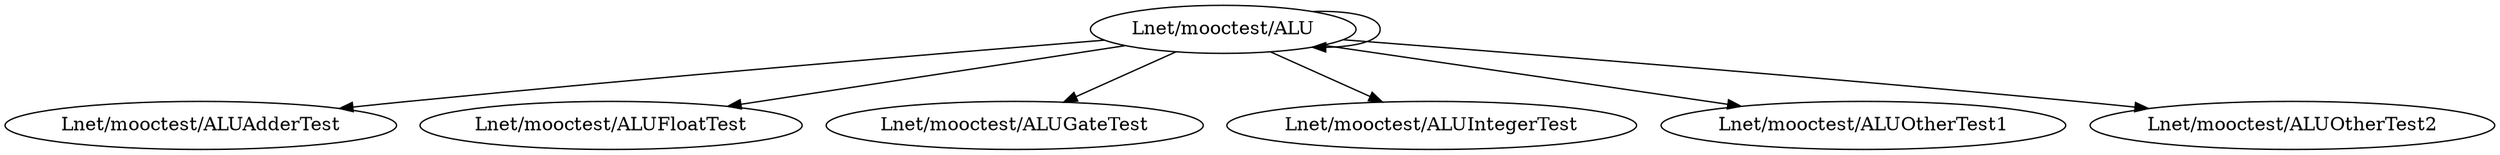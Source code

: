 digraph _class {
"Lnet/mooctest/ALU" -> "Lnet/mooctest/ALU";
"Lnet/mooctest/ALU" -> "Lnet/mooctest/ALUAdderTest";
"Lnet/mooctest/ALU" -> "Lnet/mooctest/ALUFloatTest";
"Lnet/mooctest/ALU" -> "Lnet/mooctest/ALUGateTest";
"Lnet/mooctest/ALU" -> "Lnet/mooctest/ALUIntegerTest";
"Lnet/mooctest/ALU" -> "Lnet/mooctest/ALUOtherTest1";
"Lnet/mooctest/ALU" -> "Lnet/mooctest/ALUOtherTest2";
}digraph _class {
"Ljava/io/PrintStream" -> "Lnet/mooctest/ALU";
"Ljava/lang/Integer" -> "Lnet/mooctest/ALU";
"Ljava/lang/Math" -> "Lnet/mooctest/ALU";
"Ljava/lang/Object" -> "Lnet/mooctest/ALU";
"Ljava/lang/Object" -> "Lnet/mooctest/ALUAdderTest";
"Ljava/lang/Object" -> "Lnet/mooctest/ALUFloatTest";
"Ljava/lang/Object" -> "Lnet/mooctest/ALUGateTest";
"Ljava/lang/Object" -> "Lnet/mooctest/ALUIntegerTest";
"Ljava/lang/Object" -> "Lnet/mooctest/ALUOtherTest1";
"Ljava/lang/Object" -> "Lnet/mooctest/ALUOtherTest2";
"Ljava/lang/String" -> "Lnet/mooctest/ALU";
"Ljava/lang/StringBuilder" -> "Lnet/mooctest/ALU";
"Lnet/mooctest/ALU" -> "Lnet/mooctest/ALU";
"Lnet/mooctest/ALU" -> "Lnet/mooctest/ALUAdderTest";
"Lnet/mooctest/ALU" -> "Lnet/mooctest/ALUFloatTest";
"Lnet/mooctest/ALU" -> "Lnet/mooctest/ALUGateTest";
"Lnet/mooctest/ALU" -> "Lnet/mooctest/ALUIntegerTest";
"Lnet/mooctest/ALU" -> "Lnet/mooctest/ALUOtherTest1";
"Lnet/mooctest/ALU" -> "Lnet/mooctest/ALUOtherTest2";
"Lorg/junit/Assert" -> "Lnet/mooctest/ALUAdderTest";
"Lorg/junit/Assert" -> "Lnet/mooctest/ALUFloatTest";
"Lorg/junit/Assert" -> "Lnet/mooctest/ALUGateTest";
"Lorg/junit/Assert" -> "Lnet/mooctest/ALUIntegerTest";
"Lorg/junit/Assert" -> "Lnet/mooctest/ALUOtherTest1";
"Lorg/junit/Assert" -> "Lnet/mooctest/ALUOtherTest2";
}